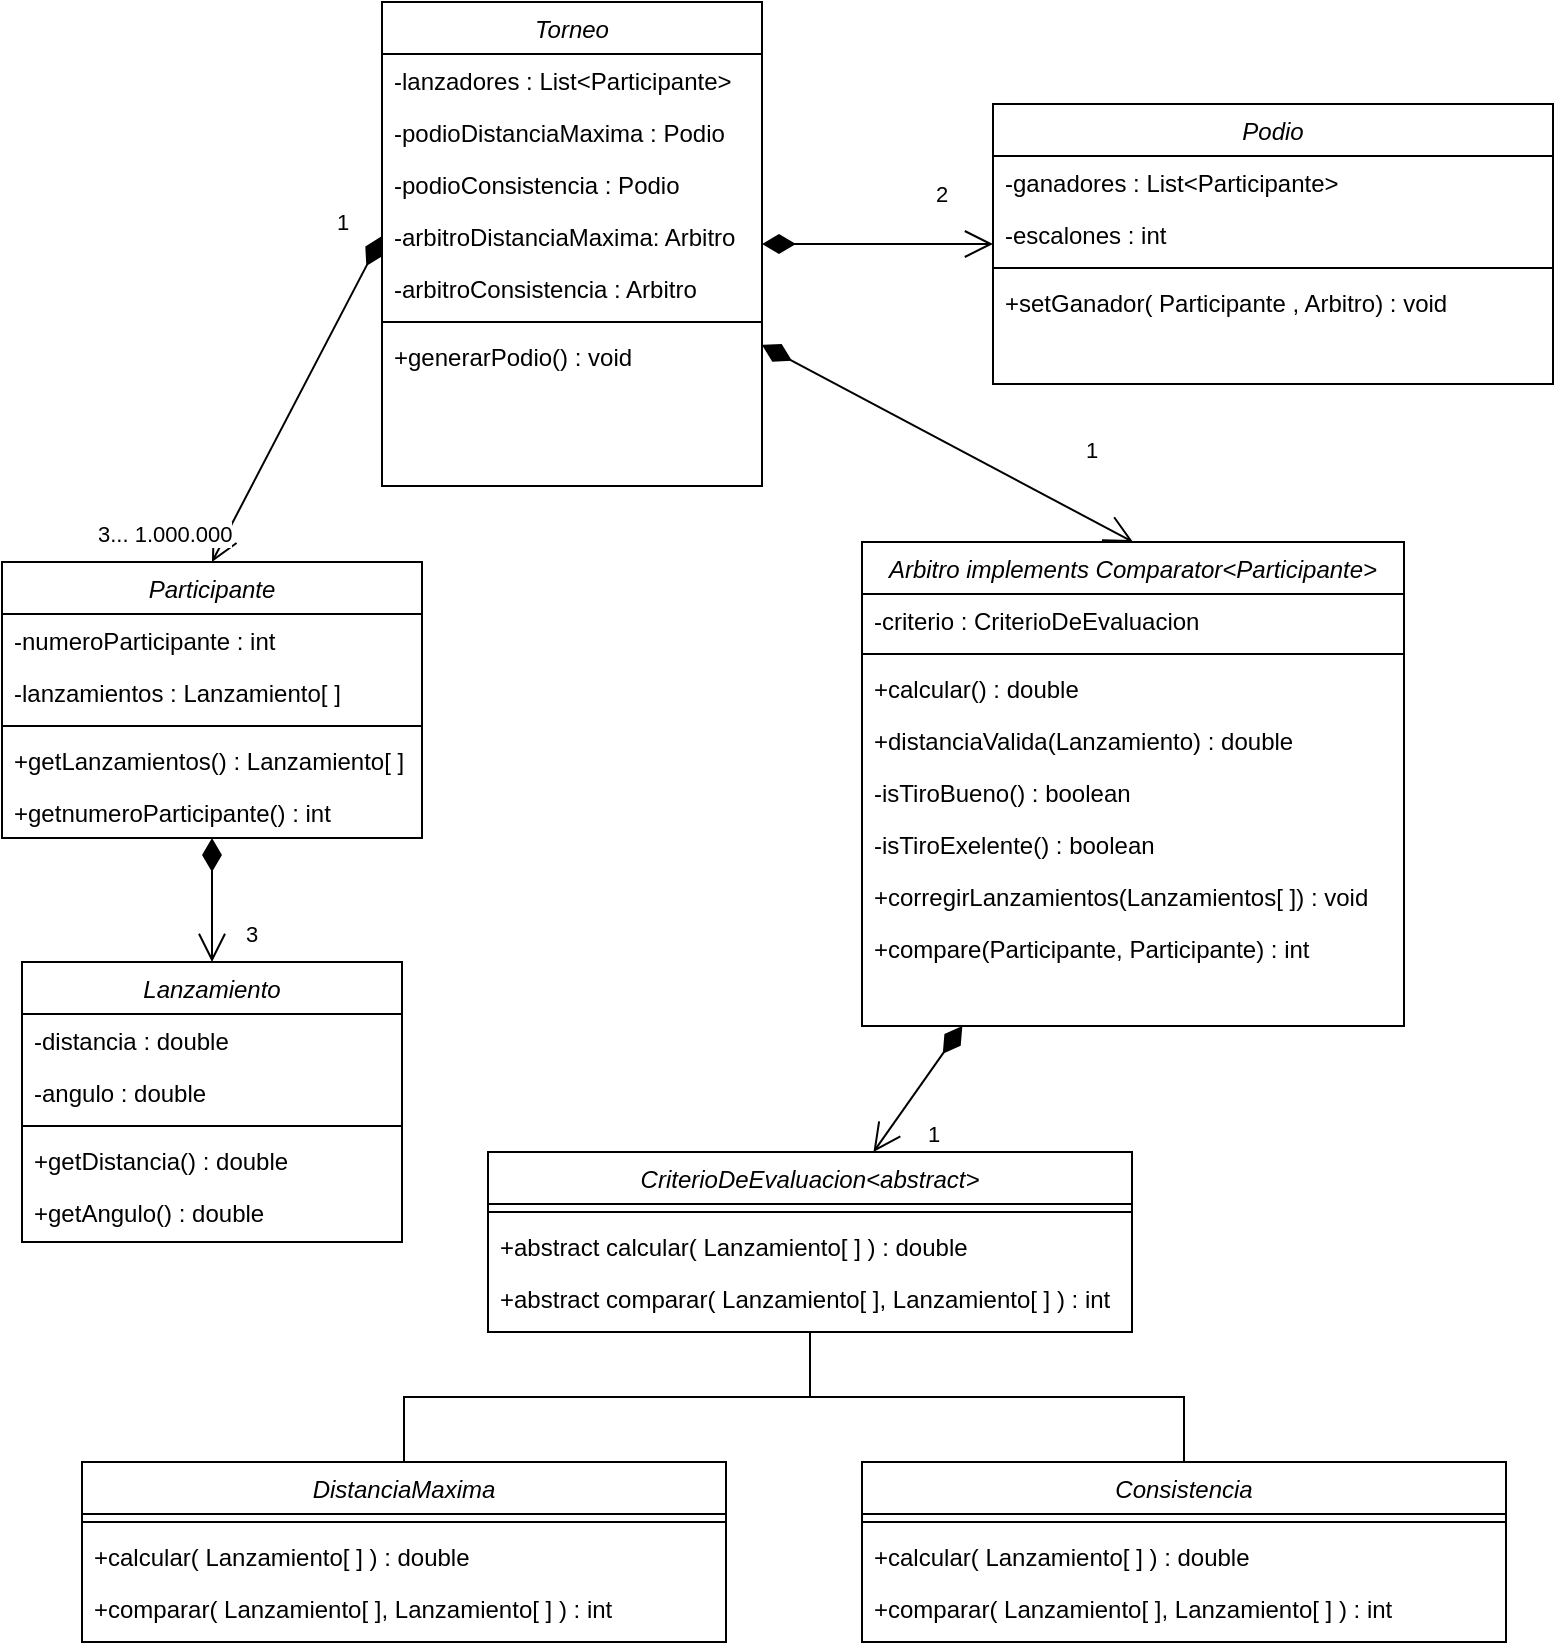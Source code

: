 <mxfile version="14.6.11" type="device" pages="3"><diagram id="C5RBs43oDa-KdzZeNtuy" name="Page-1"><mxGraphModel dx="862" dy="450" grid="1" gridSize="10" guides="1" tooltips="1" connect="1" arrows="1" fold="1" page="1" pageScale="1" pageWidth="827" pageHeight="1169" math="0" shadow="0"><root><mxCell id="WIyWlLk6GJQsqaUBKTNV-0"/><mxCell id="WIyWlLk6GJQsqaUBKTNV-1" parent="WIyWlLk6GJQsqaUBKTNV-0"/><mxCell id="zkfFHV4jXpPFQw0GAbJ--0" value="Participante" style="swimlane;fontStyle=2;align=center;verticalAlign=top;childLayout=stackLayout;horizontal=1;startSize=26;horizontalStack=0;resizeParent=1;resizeLast=0;collapsible=1;marginBottom=0;rounded=0;shadow=0;strokeWidth=1;" parent="WIyWlLk6GJQsqaUBKTNV-1" vertex="1"><mxGeometry x="10" y="290" width="210" height="138" as="geometry"><mxRectangle x="230" y="140" width="160" height="26" as="alternateBounds"/></mxGeometry></mxCell><mxCell id="zkfFHV4jXpPFQw0GAbJ--1" value="-numeroParticipante : int" style="text;align=left;verticalAlign=top;spacingLeft=4;spacingRight=4;overflow=hidden;rotatable=0;points=[[0,0.5],[1,0.5]];portConstraint=eastwest;" parent="zkfFHV4jXpPFQw0GAbJ--0" vertex="1"><mxGeometry y="26" width="210" height="26" as="geometry"/></mxCell><mxCell id="zkfFHV4jXpPFQw0GAbJ--2" value="-lanzamientos : Lanzamiento[ ]" style="text;align=left;verticalAlign=top;spacingLeft=4;spacingRight=4;overflow=hidden;rotatable=0;points=[[0,0.5],[1,0.5]];portConstraint=eastwest;rounded=0;shadow=0;html=0;" parent="zkfFHV4jXpPFQw0GAbJ--0" vertex="1"><mxGeometry y="52" width="210" height="26" as="geometry"/></mxCell><mxCell id="zkfFHV4jXpPFQw0GAbJ--4" value="" style="line;html=1;strokeWidth=1;align=left;verticalAlign=middle;spacingTop=-1;spacingLeft=3;spacingRight=3;rotatable=0;labelPosition=right;points=[];portConstraint=eastwest;" parent="zkfFHV4jXpPFQw0GAbJ--0" vertex="1"><mxGeometry y="78" width="210" height="8" as="geometry"/></mxCell><mxCell id="J6cvoRRggDAfU-xA0kc1-6" value="+getLanzamientos() : Lanzamiento[ ]" style="text;align=left;verticalAlign=top;spacingLeft=4;spacingRight=4;overflow=hidden;rotatable=0;points=[[0,0.5],[1,0.5]];portConstraint=eastwest;" parent="zkfFHV4jXpPFQw0GAbJ--0" vertex="1"><mxGeometry y="86" width="210" height="26" as="geometry"/></mxCell><mxCell id="J32MNmujbO0PeKh6RAfZ-1" value="+getnumeroParticipante() : int" style="text;align=left;verticalAlign=top;spacingLeft=4;spacingRight=4;overflow=hidden;rotatable=0;points=[[0,0.5],[1,0.5]];portConstraint=eastwest;" vertex="1" parent="zkfFHV4jXpPFQw0GAbJ--0"><mxGeometry y="112" width="210" height="26" as="geometry"/></mxCell><mxCell id="wadOawGHnDw_Fmof8i2d-0" value="Lanzamiento" style="swimlane;fontStyle=2;align=center;verticalAlign=top;childLayout=stackLayout;horizontal=1;startSize=26;horizontalStack=0;resizeParent=1;resizeLast=0;collapsible=1;marginBottom=0;rounded=0;shadow=0;strokeWidth=1;" parent="WIyWlLk6GJQsqaUBKTNV-1" vertex="1"><mxGeometry x="20" y="490" width="190" height="140" as="geometry"><mxRectangle x="230" y="140" width="160" height="26" as="alternateBounds"/></mxGeometry></mxCell><mxCell id="wadOawGHnDw_Fmof8i2d-1" value="-distancia : double" style="text;align=left;verticalAlign=top;spacingLeft=4;spacingRight=4;overflow=hidden;rotatable=0;points=[[0,0.5],[1,0.5]];portConstraint=eastwest;" parent="wadOawGHnDw_Fmof8i2d-0" vertex="1"><mxGeometry y="26" width="190" height="26" as="geometry"/></mxCell><mxCell id="wadOawGHnDw_Fmof8i2d-2" value="-angulo : double" style="text;align=left;verticalAlign=top;spacingLeft=4;spacingRight=4;overflow=hidden;rotatable=0;points=[[0,0.5],[1,0.5]];portConstraint=eastwest;rounded=0;shadow=0;html=0;" parent="wadOawGHnDw_Fmof8i2d-0" vertex="1"><mxGeometry y="52" width="190" height="26" as="geometry"/></mxCell><mxCell id="wadOawGHnDw_Fmof8i2d-4" value="" style="line;html=1;strokeWidth=1;align=left;verticalAlign=middle;spacingTop=-1;spacingLeft=3;spacingRight=3;rotatable=0;labelPosition=right;points=[];portConstraint=eastwest;" parent="wadOawGHnDw_Fmof8i2d-0" vertex="1"><mxGeometry y="78" width="190" height="8" as="geometry"/></mxCell><mxCell id="wadOawGHnDw_Fmof8i2d-5" value="+getDistancia() : double" style="text;align=left;verticalAlign=top;spacingLeft=4;spacingRight=4;overflow=hidden;rotatable=0;points=[[0,0.5],[1,0.5]];portConstraint=eastwest;" parent="wadOawGHnDw_Fmof8i2d-0" vertex="1"><mxGeometry y="86" width="190" height="26" as="geometry"/></mxCell><mxCell id="wadOawGHnDw_Fmof8i2d-6" value="+getAngulo() : double" style="text;align=left;verticalAlign=top;spacingLeft=4;spacingRight=4;overflow=hidden;rotatable=0;points=[[0,0.5],[1,0.5]];portConstraint=eastwest;" parent="wadOawGHnDw_Fmof8i2d-0" vertex="1"><mxGeometry y="112" width="190" height="26" as="geometry"/></mxCell><mxCell id="wadOawGHnDw_Fmof8i2d-8" value="Torneo" style="swimlane;fontStyle=2;align=center;verticalAlign=top;childLayout=stackLayout;horizontal=1;startSize=26;horizontalStack=0;resizeParent=1;resizeLast=0;collapsible=1;marginBottom=0;rounded=0;shadow=0;strokeWidth=1;" parent="WIyWlLk6GJQsqaUBKTNV-1" vertex="1"><mxGeometry x="200" y="10" width="190" height="242" as="geometry"><mxRectangle x="230" y="140" width="160" height="26" as="alternateBounds"/></mxGeometry></mxCell><mxCell id="wadOawGHnDw_Fmof8i2d-9" value="-lanzadores : List&lt;Participante&gt;" style="text;align=left;verticalAlign=top;spacingLeft=4;spacingRight=4;overflow=hidden;rotatable=0;points=[[0,0.5],[1,0.5]];portConstraint=eastwest;" parent="wadOawGHnDw_Fmof8i2d-8" vertex="1"><mxGeometry y="26" width="190" height="26" as="geometry"/></mxCell><mxCell id="wadOawGHnDw_Fmof8i2d-10" value="-podioDistanciaMaxima : Podio" style="text;align=left;verticalAlign=top;spacingLeft=4;spacingRight=4;overflow=hidden;rotatable=0;points=[[0,0.5],[1,0.5]];portConstraint=eastwest;rounded=0;shadow=0;html=0;" parent="wadOawGHnDw_Fmof8i2d-8" vertex="1"><mxGeometry y="52" width="190" height="26" as="geometry"/></mxCell><mxCell id="J6cvoRRggDAfU-xA0kc1-4" value="-podioConsistencia : Podio" style="text;align=left;verticalAlign=top;spacingLeft=4;spacingRight=4;overflow=hidden;rotatable=0;points=[[0,0.5],[1,0.5]];portConstraint=eastwest;rounded=0;shadow=0;html=0;" parent="wadOawGHnDw_Fmof8i2d-8" vertex="1"><mxGeometry y="78" width="190" height="26" as="geometry"/></mxCell><mxCell id="lCgNMdjOoGHEnWNnT1DN-0" value="-arbitroDistanciaMaxima: Arbitro" style="text;align=left;verticalAlign=top;spacingLeft=4;spacingRight=4;overflow=hidden;rotatable=0;points=[[0,0.5],[1,0.5]];portConstraint=eastwest;rounded=0;shadow=0;html=0;" parent="wadOawGHnDw_Fmof8i2d-8" vertex="1"><mxGeometry y="104" width="190" height="26" as="geometry"/></mxCell><mxCell id="AGze9RTLMN60Zt4L8Ju--0" value="-arbitroConsistencia : Arbitro" style="text;align=left;verticalAlign=top;spacingLeft=4;spacingRight=4;overflow=hidden;rotatable=0;points=[[0,0.5],[1,0.5]];portConstraint=eastwest;rounded=0;shadow=0;html=0;" vertex="1" parent="wadOawGHnDw_Fmof8i2d-8"><mxGeometry y="130" width="190" height="26" as="geometry"/></mxCell><mxCell id="wadOawGHnDw_Fmof8i2d-11" value="" style="line;html=1;strokeWidth=1;align=left;verticalAlign=middle;spacingTop=-1;spacingLeft=3;spacingRight=3;rotatable=0;labelPosition=right;points=[];portConstraint=eastwest;" parent="wadOawGHnDw_Fmof8i2d-8" vertex="1"><mxGeometry y="156" width="190" height="8" as="geometry"/></mxCell><mxCell id="wadOawGHnDw_Fmof8i2d-17" value="+generarPodio() : void" style="text;align=left;verticalAlign=top;spacingLeft=4;spacingRight=4;overflow=hidden;rotatable=0;points=[[0,0.5],[1,0.5]];portConstraint=eastwest;" parent="wadOawGHnDw_Fmof8i2d-8" vertex="1"><mxGeometry y="164" width="190" height="26" as="geometry"/></mxCell><mxCell id="wadOawGHnDw_Fmof8i2d-13" value="Podio" style="swimlane;fontStyle=2;align=center;verticalAlign=top;childLayout=stackLayout;horizontal=1;startSize=26;horizontalStack=0;resizeParent=1;resizeLast=0;collapsible=1;marginBottom=0;rounded=0;shadow=0;strokeWidth=1;" parent="WIyWlLk6GJQsqaUBKTNV-1" vertex="1"><mxGeometry x="505.5" y="61" width="280" height="140" as="geometry"><mxRectangle x="230" y="140" width="160" height="26" as="alternateBounds"/></mxGeometry></mxCell><mxCell id="wadOawGHnDw_Fmof8i2d-15" value="-ganadores : List&lt;Participante&gt;" style="text;align=left;verticalAlign=top;spacingLeft=4;spacingRight=4;overflow=hidden;rotatable=0;points=[[0,0.5],[1,0.5]];portConstraint=eastwest;rounded=0;shadow=0;html=0;" parent="wadOawGHnDw_Fmof8i2d-13" vertex="1"><mxGeometry y="26" width="280" height="26" as="geometry"/></mxCell><mxCell id="wadOawGHnDw_Fmof8i2d-19" value="-escalones : int" style="text;align=left;verticalAlign=top;spacingLeft=4;spacingRight=4;overflow=hidden;rotatable=0;points=[[0,0.5],[1,0.5]];portConstraint=eastwest;rounded=0;shadow=0;html=0;" parent="wadOawGHnDw_Fmof8i2d-13" vertex="1"><mxGeometry y="52" width="280" height="26" as="geometry"/></mxCell><mxCell id="wadOawGHnDw_Fmof8i2d-16" value="" style="line;html=1;strokeWidth=1;align=left;verticalAlign=middle;spacingTop=-1;spacingLeft=3;spacingRight=3;rotatable=0;labelPosition=right;points=[];portConstraint=eastwest;" parent="wadOawGHnDw_Fmof8i2d-13" vertex="1"><mxGeometry y="78" width="280" height="8" as="geometry"/></mxCell><mxCell id="203Ihn-BrnSox9uaKW_x-5" value="+setGanador( Participante , Arbitro) : void" style="text;align=left;verticalAlign=top;spacingLeft=4;spacingRight=4;overflow=hidden;rotatable=0;points=[[0,0.5],[1,0.5]];portConstraint=eastwest;rounded=0;shadow=0;html=0;" parent="wadOawGHnDw_Fmof8i2d-13" vertex="1"><mxGeometry y="86" width="280" height="26" as="geometry"/></mxCell><mxCell id="wadOawGHnDw_Fmof8i2d-20" value="3... 1.000.000" style="endArrow=open;html=1;endSize=12;startArrow=diamondThin;startSize=14;startFill=1;align=left;verticalAlign=bottom;entryX=0.5;entryY=0;entryDx=0;entryDy=0;exitX=0;exitY=0.5;exitDx=0;exitDy=0;" parent="WIyWlLk6GJQsqaUBKTNV-1" source="lCgNMdjOoGHEnWNnT1DN-0" target="zkfFHV4jXpPFQw0GAbJ--0" edge="1"><mxGeometry x="1" y="-56" relative="1" as="geometry"><mxPoint x="260" y="119" as="sourcePoint"/><mxPoint x="410" y="230" as="targetPoint"/><mxPoint x="-9" y="21" as="offset"/></mxGeometry></mxCell><mxCell id="lCgNMdjOoGHEnWNnT1DN-16" value="1" style="edgeLabel;html=1;align=center;verticalAlign=middle;resizable=0;points=[];" parent="wadOawGHnDw_Fmof8i2d-20" vertex="1" connectable="0"><mxGeometry x="-0.77" y="-1" relative="1" as="geometry"><mxPoint x="-9.26" y="-25.48" as="offset"/></mxGeometry></mxCell><mxCell id="wadOawGHnDw_Fmof8i2d-22" value="3" style="endArrow=open;html=1;endSize=12;startArrow=diamondThin;startSize=14;startFill=1;align=left;verticalAlign=bottom;entryX=0.5;entryY=0;entryDx=0;entryDy=0;" parent="WIyWlLk6GJQsqaUBKTNV-1" source="zkfFHV4jXpPFQw0GAbJ--0" target="wadOawGHnDw_Fmof8i2d-0" edge="1"><mxGeometry x="0.831" y="15" relative="1" as="geometry"><mxPoint x="109.96" y="428.0" as="sourcePoint"/><mxPoint x="365" y="310" as="targetPoint"/><mxPoint as="offset"/></mxGeometry></mxCell><mxCell id="lCgNMdjOoGHEnWNnT1DN-2" value="Arbitro implements Comparator&lt;Participante&gt;" style="swimlane;fontStyle=2;align=center;verticalAlign=top;childLayout=stackLayout;horizontal=1;startSize=26;horizontalStack=0;resizeParent=1;resizeLast=0;collapsible=1;marginBottom=0;rounded=0;shadow=0;strokeWidth=1;" parent="WIyWlLk6GJQsqaUBKTNV-1" vertex="1"><mxGeometry x="440" y="280" width="271" height="242" as="geometry"><mxRectangle x="230" y="140" width="160" height="26" as="alternateBounds"/></mxGeometry></mxCell><mxCell id="AGze9RTLMN60Zt4L8Ju--1" value="-criterio : CriterioDeEvaluacion" style="text;align=left;verticalAlign=top;spacingLeft=4;spacingRight=4;overflow=hidden;rotatable=0;points=[[0,0.5],[1,0.5]];portConstraint=eastwest;" vertex="1" parent="lCgNMdjOoGHEnWNnT1DN-2"><mxGeometry y="26" width="271" height="26" as="geometry"/></mxCell><mxCell id="lCgNMdjOoGHEnWNnT1DN-5" value="" style="line;html=1;strokeWidth=1;align=left;verticalAlign=middle;spacingTop=-1;spacingLeft=3;spacingRight=3;rotatable=0;labelPosition=right;points=[];portConstraint=eastwest;" parent="lCgNMdjOoGHEnWNnT1DN-2" vertex="1"><mxGeometry y="52" width="271" height="8" as="geometry"/></mxCell><mxCell id="lCgNMdjOoGHEnWNnT1DN-6" value="+calcular() : double" style="text;align=left;verticalAlign=top;spacingLeft=4;spacingRight=4;overflow=hidden;rotatable=0;points=[[0,0.5],[1,0.5]];portConstraint=eastwest;" parent="lCgNMdjOoGHEnWNnT1DN-2" vertex="1"><mxGeometry y="60" width="271" height="26" as="geometry"/></mxCell><mxCell id="lCgNMdjOoGHEnWNnT1DN-8" value="+distanciaValida(Lanzamiento) : double" style="text;align=left;verticalAlign=top;spacingLeft=4;spacingRight=4;overflow=hidden;rotatable=0;points=[[0,0.5],[1,0.5]];portConstraint=eastwest;" parent="lCgNMdjOoGHEnWNnT1DN-2" vertex="1"><mxGeometry y="86" width="271" height="26" as="geometry"/></mxCell><mxCell id="lCgNMdjOoGHEnWNnT1DN-9" value="-isTiroBueno() : boolean" style="text;align=left;verticalAlign=top;spacingLeft=4;spacingRight=4;overflow=hidden;rotatable=0;points=[[0,0.5],[1,0.5]];portConstraint=eastwest;" parent="lCgNMdjOoGHEnWNnT1DN-2" vertex="1"><mxGeometry y="112" width="271" height="26" as="geometry"/></mxCell><mxCell id="lCgNMdjOoGHEnWNnT1DN-10" value="-isTiroExelente() : boolean" style="text;align=left;verticalAlign=top;spacingLeft=4;spacingRight=4;overflow=hidden;rotatable=0;points=[[0,0.5],[1,0.5]];portConstraint=eastwest;" parent="lCgNMdjOoGHEnWNnT1DN-2" vertex="1"><mxGeometry y="138" width="271" height="26" as="geometry"/></mxCell><mxCell id="lCgNMdjOoGHEnWNnT1DN-11" value="+corregirLanzamientos(Lanzamientos[ ]) : void" style="text;align=left;verticalAlign=top;spacingLeft=4;spacingRight=4;overflow=hidden;rotatable=0;points=[[0,0.5],[1,0.5]];portConstraint=eastwest;" parent="lCgNMdjOoGHEnWNnT1DN-2" vertex="1"><mxGeometry y="164" width="271" height="26" as="geometry"/></mxCell><mxCell id="J32MNmujbO0PeKh6RAfZ-0" value="+compare(Participante, Participante) : int" style="text;align=left;verticalAlign=top;spacingLeft=4;spacingRight=4;overflow=hidden;rotatable=0;points=[[0,0.5],[1,0.5]];portConstraint=eastwest;" vertex="1" parent="lCgNMdjOoGHEnWNnT1DN-2"><mxGeometry y="190" width="271" height="26" as="geometry"/></mxCell><mxCell id="lCgNMdjOoGHEnWNnT1DN-12" value="1" style="endArrow=open;html=1;endSize=12;startArrow=diamondThin;startSize=14;startFill=1;align=left;verticalAlign=bottom;entryX=0.5;entryY=0;entryDx=0;entryDy=0;" parent="WIyWlLk6GJQsqaUBKTNV-1" source="wadOawGHnDw_Fmof8i2d-8" target="lCgNMdjOoGHEnWNnT1DN-2" edge="1"><mxGeometry x="0.621" y="21" relative="1" as="geometry"><mxPoint x="361.16" y="228.99" as="sourcePoint"/><mxPoint x="125" y="550" as="targetPoint"/><mxPoint as="offset"/></mxGeometry></mxCell><mxCell id="J6cvoRRggDAfU-xA0kc1-10" value="2" style="endArrow=open;html=1;endSize=12;startArrow=diamondThin;startSize=14;startFill=1;align=left;verticalAlign=bottom;" parent="WIyWlLk6GJQsqaUBKTNV-1" source="wadOawGHnDw_Fmof8i2d-8" target="wadOawGHnDw_Fmof8i2d-13" edge="1"><mxGeometry x="0.463" y="16" relative="1" as="geometry"><mxPoint x="550" y="310" as="sourcePoint"/><mxPoint x="710" y="310" as="targetPoint"/><mxPoint as="offset"/></mxGeometry></mxCell><mxCell id="J32MNmujbO0PeKh6RAfZ-2" value="CriterioDeEvaluacion&lt;abstract&gt;" style="swimlane;fontStyle=2;align=center;verticalAlign=top;childLayout=stackLayout;horizontal=1;startSize=26;horizontalStack=0;resizeParent=1;resizeLast=0;collapsible=1;marginBottom=0;rounded=0;shadow=0;strokeWidth=1;" vertex="1" parent="WIyWlLk6GJQsqaUBKTNV-1"><mxGeometry x="253" y="585" width="322" height="90" as="geometry"><mxRectangle x="230" y="140" width="160" height="26" as="alternateBounds"/></mxGeometry></mxCell><mxCell id="J32MNmujbO0PeKh6RAfZ-5" value="" style="line;html=1;strokeWidth=1;align=left;verticalAlign=middle;spacingTop=-1;spacingLeft=3;spacingRight=3;rotatable=0;labelPosition=right;points=[];portConstraint=eastwest;" vertex="1" parent="J32MNmujbO0PeKh6RAfZ-2"><mxGeometry y="26" width="322" height="8" as="geometry"/></mxCell><mxCell id="J32MNmujbO0PeKh6RAfZ-6" value="+abstract calcular( Lanzamiento[ ] ) : double" style="text;align=left;verticalAlign=top;spacingLeft=4;spacingRight=4;overflow=hidden;rotatable=0;points=[[0,0.5],[1,0.5]];portConstraint=eastwest;rounded=0;shadow=0;html=0;" vertex="1" parent="J32MNmujbO0PeKh6RAfZ-2"><mxGeometry y="34" width="322" height="26" as="geometry"/></mxCell><mxCell id="J32MNmujbO0PeKh6RAfZ-7" value="+abstract comparar( Lanzamiento[ ], Lanzamiento[ ] ) : int" style="text;align=left;verticalAlign=top;spacingLeft=4;spacingRight=4;overflow=hidden;rotatable=0;points=[[0,0.5],[1,0.5]];portConstraint=eastwest;rounded=0;shadow=0;html=0;" vertex="1" parent="J32MNmujbO0PeKh6RAfZ-2"><mxGeometry y="60" width="322" height="26" as="geometry"/></mxCell><mxCell id="BIcpLeSDuirvKfHYZs_W-0" style="edgeStyle=orthogonalEdgeStyle;rounded=0;orthogonalLoop=1;jettySize=auto;html=1;endArrow=none;endFill=0;" edge="1" parent="WIyWlLk6GJQsqaUBKTNV-1" source="J32MNmujbO0PeKh6RAfZ-8" target="J32MNmujbO0PeKh6RAfZ-2"><mxGeometry relative="1" as="geometry"><mxPoint x="330" y="760" as="targetPoint"/></mxGeometry></mxCell><mxCell id="J32MNmujbO0PeKh6RAfZ-8" value="DistanciaMaxima" style="swimlane;fontStyle=2;align=center;verticalAlign=top;childLayout=stackLayout;horizontal=1;startSize=26;horizontalStack=0;resizeParent=1;resizeLast=0;collapsible=1;marginBottom=0;rounded=0;shadow=0;strokeWidth=1;" vertex="1" parent="WIyWlLk6GJQsqaUBKTNV-1"><mxGeometry x="50" y="740" width="322" height="90" as="geometry"><mxRectangle x="230" y="140" width="160" height="26" as="alternateBounds"/></mxGeometry></mxCell><mxCell id="J32MNmujbO0PeKh6RAfZ-9" value="" style="line;html=1;strokeWidth=1;align=left;verticalAlign=middle;spacingTop=-1;spacingLeft=3;spacingRight=3;rotatable=0;labelPosition=right;points=[];portConstraint=eastwest;" vertex="1" parent="J32MNmujbO0PeKh6RAfZ-8"><mxGeometry y="26" width="322" height="8" as="geometry"/></mxCell><mxCell id="J32MNmujbO0PeKh6RAfZ-10" value="+calcular( Lanzamiento[ ] ) : double" style="text;align=left;verticalAlign=top;spacingLeft=4;spacingRight=4;overflow=hidden;rotatable=0;points=[[0,0.5],[1,0.5]];portConstraint=eastwest;rounded=0;shadow=0;html=0;" vertex="1" parent="J32MNmujbO0PeKh6RAfZ-8"><mxGeometry y="34" width="322" height="26" as="geometry"/></mxCell><mxCell id="J32MNmujbO0PeKh6RAfZ-11" value="+comparar( Lanzamiento[ ], Lanzamiento[ ] ) : int" style="text;align=left;verticalAlign=top;spacingLeft=4;spacingRight=4;overflow=hidden;rotatable=0;points=[[0,0.5],[1,0.5]];portConstraint=eastwest;rounded=0;shadow=0;html=0;" vertex="1" parent="J32MNmujbO0PeKh6RAfZ-8"><mxGeometry y="60" width="322" height="26" as="geometry"/></mxCell><mxCell id="BIcpLeSDuirvKfHYZs_W-1" style="edgeStyle=orthogonalEdgeStyle;rounded=0;orthogonalLoop=1;jettySize=auto;html=1;endArrow=none;endFill=0;" edge="1" parent="WIyWlLk6GJQsqaUBKTNV-1" source="J32MNmujbO0PeKh6RAfZ-12" target="J32MNmujbO0PeKh6RAfZ-2"><mxGeometry relative="1" as="geometry"/></mxCell><mxCell id="J32MNmujbO0PeKh6RAfZ-12" value="Consistencia" style="swimlane;fontStyle=2;align=center;verticalAlign=top;childLayout=stackLayout;horizontal=1;startSize=26;horizontalStack=0;resizeParent=1;resizeLast=0;collapsible=1;marginBottom=0;rounded=0;shadow=0;strokeWidth=1;" vertex="1" parent="WIyWlLk6GJQsqaUBKTNV-1"><mxGeometry x="440" y="740" width="322" height="90" as="geometry"><mxRectangle x="230" y="140" width="160" height="26" as="alternateBounds"/></mxGeometry></mxCell><mxCell id="J32MNmujbO0PeKh6RAfZ-13" value="" style="line;html=1;strokeWidth=1;align=left;verticalAlign=middle;spacingTop=-1;spacingLeft=3;spacingRight=3;rotatable=0;labelPosition=right;points=[];portConstraint=eastwest;" vertex="1" parent="J32MNmujbO0PeKh6RAfZ-12"><mxGeometry y="26" width="322" height="8" as="geometry"/></mxCell><mxCell id="J32MNmujbO0PeKh6RAfZ-14" value="+calcular( Lanzamiento[ ] ) : double" style="text;align=left;verticalAlign=top;spacingLeft=4;spacingRight=4;overflow=hidden;rotatable=0;points=[[0,0.5],[1,0.5]];portConstraint=eastwest;rounded=0;shadow=0;html=0;" vertex="1" parent="J32MNmujbO0PeKh6RAfZ-12"><mxGeometry y="34" width="322" height="26" as="geometry"/></mxCell><mxCell id="J32MNmujbO0PeKh6RAfZ-15" value="+comparar( Lanzamiento[ ], Lanzamiento[ ] ) : int" style="text;align=left;verticalAlign=top;spacingLeft=4;spacingRight=4;overflow=hidden;rotatable=0;points=[[0,0.5],[1,0.5]];portConstraint=eastwest;rounded=0;shadow=0;html=0;" vertex="1" parent="J32MNmujbO0PeKh6RAfZ-12"><mxGeometry y="60" width="322" height="26" as="geometry"/></mxCell><mxCell id="BIcpLeSDuirvKfHYZs_W-3" value="1" style="endArrow=open;html=1;endSize=12;startArrow=diamondThin;startSize=14;startFill=1;align=left;verticalAlign=bottom;" edge="1" parent="WIyWlLk6GJQsqaUBKTNV-1" source="lCgNMdjOoGHEnWNnT1DN-2" target="J32MNmujbO0PeKh6RAfZ-2"><mxGeometry x="0.621" y="21" relative="1" as="geometry"><mxPoint x="560" y="620" as="sourcePoint"/><mxPoint x="630" y="620" as="targetPoint"/><mxPoint as="offset"/></mxGeometry></mxCell></root></mxGraphModel></diagram><diagram id="Q881FUYu3Rc42yuusL1y" name="Page-2"><mxGraphModel dx="862" dy="450" grid="1" gridSize="10" guides="1" tooltips="1" connect="1" arrows="1" fold="1" page="1" pageScale="1" pageWidth="850" pageHeight="1100" math="0" shadow="0"><root><mxCell id="ja5ky7xQfUqq_Jv9OBlM-0"/><mxCell id="ja5ky7xQfUqq_Jv9OBlM-1" parent="ja5ky7xQfUqq_Jv9OBlM-0"/><mxCell id="ja5ky7xQfUqq_Jv9OBlM-2" value="Participante" style="swimlane;fontStyle=2;align=center;verticalAlign=top;childLayout=stackLayout;horizontal=1;startSize=26;horizontalStack=0;resizeParent=1;resizeLast=0;collapsible=1;marginBottom=0;rounded=0;shadow=0;strokeWidth=1;" parent="ja5ky7xQfUqq_Jv9OBlM-1" vertex="1"><mxGeometry x="610" y="250" width="210" height="242" as="geometry"><mxRectangle x="230" y="140" width="160" height="26" as="alternateBounds"/></mxGeometry></mxCell><mxCell id="ja5ky7xQfUqq_Jv9OBlM-3" value="-numeroParticipante : int" style="text;align=left;verticalAlign=top;spacingLeft=4;spacingRight=4;overflow=hidden;rotatable=0;points=[[0,0.5],[1,0.5]];portConstraint=eastwest;" parent="ja5ky7xQfUqq_Jv9OBlM-2" vertex="1"><mxGeometry y="26" width="210" height="26" as="geometry"/></mxCell><mxCell id="ja5ky7xQfUqq_Jv9OBlM-4" value="-lanzamientos : Lanzamiento[ ]" style="text;align=left;verticalAlign=top;spacingLeft=4;spacingRight=4;overflow=hidden;rotatable=0;points=[[0,0.5],[1,0.5]];portConstraint=eastwest;rounded=0;shadow=0;html=0;" parent="ja5ky7xQfUqq_Jv9OBlM-2" vertex="1"><mxGeometry y="52" width="210" height="26" as="geometry"/></mxCell><mxCell id="ja5ky7xQfUqq_Jv9OBlM-5" value="-distanciaTotal : double" style="text;align=left;verticalAlign=top;spacingLeft=4;spacingRight=4;overflow=hidden;rotatable=0;points=[[0,0.5],[1,0.5]];portConstraint=eastwest;rounded=0;shadow=0;html=0;" parent="ja5ky7xQfUqq_Jv9OBlM-2" vertex="1"><mxGeometry y="78" width="210" height="26" as="geometry"/></mxCell><mxCell id="ja5ky7xQfUqq_Jv9OBlM-6" value="-consistencia : double" style="text;align=left;verticalAlign=top;spacingLeft=4;spacingRight=4;overflow=hidden;rotatable=0;points=[[0,0.5],[1,0.5]];portConstraint=eastwest;rounded=0;shadow=0;html=0;" parent="ja5ky7xQfUqq_Jv9OBlM-2" vertex="1"><mxGeometry y="104" width="210" height="26" as="geometry"/></mxCell><mxCell id="ja5ky7xQfUqq_Jv9OBlM-7" value="" style="line;html=1;strokeWidth=1;align=left;verticalAlign=middle;spacingTop=-1;spacingLeft=3;spacingRight=3;rotatable=0;labelPosition=right;points=[];portConstraint=eastwest;" parent="ja5ky7xQfUqq_Jv9OBlM-2" vertex="1"><mxGeometry y="130" width="210" height="8" as="geometry"/></mxCell><mxCell id="ja5ky7xQfUqq_Jv9OBlM-8" value="+setDistanciaTotal() : void" style="text;align=left;verticalAlign=top;spacingLeft=4;spacingRight=4;overflow=hidden;rotatable=0;points=[[0,0.5],[1,0.5]];portConstraint=eastwest;" parent="ja5ky7xQfUqq_Jv9OBlM-2" vertex="1"><mxGeometry y="138" width="210" height="26" as="geometry"/></mxCell><mxCell id="ja5ky7xQfUqq_Jv9OBlM-9" value="+setConsistencia() : void" style="text;align=left;verticalAlign=top;spacingLeft=4;spacingRight=4;overflow=hidden;rotatable=0;points=[[0,0.5],[1,0.5]];portConstraint=eastwest;" parent="ja5ky7xQfUqq_Jv9OBlM-2" vertex="1"><mxGeometry y="164" width="210" height="26" as="geometry"/></mxCell><mxCell id="ja5ky7xQfUqq_Jv9OBlM-10" value="+getConsistencia() : double" style="text;align=left;verticalAlign=top;spacingLeft=4;spacingRight=4;overflow=hidden;rotatable=0;points=[[0,0.5],[1,0.5]];portConstraint=eastwest;" parent="ja5ky7xQfUqq_Jv9OBlM-2" vertex="1"><mxGeometry y="190" width="210" height="26" as="geometry"/></mxCell><mxCell id="ja5ky7xQfUqq_Jv9OBlM-11" value="+getDistanciaTotal() : double" style="text;align=left;verticalAlign=top;spacingLeft=4;spacingRight=4;overflow=hidden;rotatable=0;points=[[0,0.5],[1,0.5]];portConstraint=eastwest;" parent="ja5ky7xQfUqq_Jv9OBlM-2" vertex="1"><mxGeometry y="216" width="210" height="26" as="geometry"/></mxCell><mxCell id="ja5ky7xQfUqq_Jv9OBlM-12" value="Lanzamiento" style="swimlane;fontStyle=2;align=center;verticalAlign=top;childLayout=stackLayout;horizontal=1;startSize=26;horizontalStack=0;resizeParent=1;resizeLast=0;collapsible=1;marginBottom=0;rounded=0;shadow=0;strokeWidth=1;" parent="ja5ky7xQfUqq_Jv9OBlM-1" vertex="1"><mxGeometry x="620" y="640" width="190" height="140" as="geometry"><mxRectangle x="230" y="140" width="160" height="26" as="alternateBounds"/></mxGeometry></mxCell><mxCell id="ja5ky7xQfUqq_Jv9OBlM-13" value="-distancia : double" style="text;align=left;verticalAlign=top;spacingLeft=4;spacingRight=4;overflow=hidden;rotatable=0;points=[[0,0.5],[1,0.5]];portConstraint=eastwest;" parent="ja5ky7xQfUqq_Jv9OBlM-12" vertex="1"><mxGeometry y="26" width="190" height="26" as="geometry"/></mxCell><mxCell id="ja5ky7xQfUqq_Jv9OBlM-14" value="-angulo : double" style="text;align=left;verticalAlign=top;spacingLeft=4;spacingRight=4;overflow=hidden;rotatable=0;points=[[0,0.5],[1,0.5]];portConstraint=eastwest;rounded=0;shadow=0;html=0;" parent="ja5ky7xQfUqq_Jv9OBlM-12" vertex="1"><mxGeometry y="52" width="190" height="26" as="geometry"/></mxCell><mxCell id="ja5ky7xQfUqq_Jv9OBlM-15" value="" style="line;html=1;strokeWidth=1;align=left;verticalAlign=middle;spacingTop=-1;spacingLeft=3;spacingRight=3;rotatable=0;labelPosition=right;points=[];portConstraint=eastwest;" parent="ja5ky7xQfUqq_Jv9OBlM-12" vertex="1"><mxGeometry y="78" width="190" height="8" as="geometry"/></mxCell><mxCell id="ja5ky7xQfUqq_Jv9OBlM-16" value="+getDistancia() : double" style="text;align=left;verticalAlign=top;spacingLeft=4;spacingRight=4;overflow=hidden;rotatable=0;points=[[0,0.5],[1,0.5]];portConstraint=eastwest;" parent="ja5ky7xQfUqq_Jv9OBlM-12" vertex="1"><mxGeometry y="86" width="190" height="26" as="geometry"/></mxCell><mxCell id="ja5ky7xQfUqq_Jv9OBlM-17" value="+getAngulo() : double" style="text;align=left;verticalAlign=top;spacingLeft=4;spacingRight=4;overflow=hidden;rotatable=0;points=[[0,0.5],[1,0.5]];portConstraint=eastwest;" parent="ja5ky7xQfUqq_Jv9OBlM-12" vertex="1"><mxGeometry y="112" width="190" height="26" as="geometry"/></mxCell><mxCell id="ja5ky7xQfUqq_Jv9OBlM-18" value="Torneo" style="swimlane;fontStyle=2;align=center;verticalAlign=top;childLayout=stackLayout;horizontal=1;startSize=26;horizontalStack=0;resizeParent=1;resizeLast=0;collapsible=1;marginBottom=0;rounded=0;shadow=0;strokeWidth=1;" parent="ja5ky7xQfUqq_Jv9OBlM-1" vertex="1"><mxGeometry x="800" y="20" width="340" height="216" as="geometry"><mxRectangle x="230" y="140" width="160" height="26" as="alternateBounds"/></mxGeometry></mxCell><mxCell id="ja5ky7xQfUqq_Jv9OBlM-19" value="-lanzadores : List&lt;Participante&gt;" style="text;align=left;verticalAlign=top;spacingLeft=4;spacingRight=4;overflow=hidden;rotatable=0;points=[[0,0.5],[1,0.5]];portConstraint=eastwest;" parent="ja5ky7xQfUqq_Jv9OBlM-18" vertex="1"><mxGeometry y="26" width="340" height="26" as="geometry"/></mxCell><mxCell id="ja5ky7xQfUqq_Jv9OBlM-20" value="-podioDistancia : Podio" style="text;align=left;verticalAlign=top;spacingLeft=4;spacingRight=4;overflow=hidden;rotatable=0;points=[[0,0.5],[1,0.5]];portConstraint=eastwest;rounded=0;shadow=0;html=0;" parent="ja5ky7xQfUqq_Jv9OBlM-18" vertex="1"><mxGeometry y="52" width="340" height="26" as="geometry"/></mxCell><mxCell id="ja5ky7xQfUqq_Jv9OBlM-21" value="-podioConsistencia : Podio" style="text;align=left;verticalAlign=top;spacingLeft=4;spacingRight=4;overflow=hidden;rotatable=0;points=[[0,0.5],[1,0.5]];portConstraint=eastwest;rounded=0;shadow=0;html=0;" parent="ja5ky7xQfUqq_Jv9OBlM-18" vertex="1"><mxGeometry y="78" width="340" height="26" as="geometry"/></mxCell><mxCell id="ja5ky7xQfUqq_Jv9OBlM-22" value="-arbitro : Arbitro" style="text;align=left;verticalAlign=top;spacingLeft=4;spacingRight=4;overflow=hidden;rotatable=0;points=[[0,0.5],[1,0.5]];portConstraint=eastwest;rounded=0;shadow=0;html=0;" parent="ja5ky7xQfUqq_Jv9OBlM-18" vertex="1"><mxGeometry y="104" width="340" height="26" as="geometry"/></mxCell><mxCell id="ja5ky7xQfUqq_Jv9OBlM-23" value="" style="line;html=1;strokeWidth=1;align=left;verticalAlign=middle;spacingTop=-1;spacingLeft=3;spacingRight=3;rotatable=0;labelPosition=right;points=[];portConstraint=eastwest;" parent="ja5ky7xQfUqq_Jv9OBlM-18" vertex="1"><mxGeometry y="130" width="340" height="8" as="geometry"/></mxCell><mxCell id="ja5ky7xQfUqq_Jv9OBlM-24" value="+generarPodio() : void" style="text;align=left;verticalAlign=top;spacingLeft=4;spacingRight=4;overflow=hidden;rotatable=0;points=[[0,0.5],[1,0.5]];portConstraint=eastwest;" parent="ja5ky7xQfUqq_Jv9OBlM-18" vertex="1"><mxGeometry y="138" width="340" height="26" as="geometry"/></mxCell><mxCell id="ja5ky7xQfUqq_Jv9OBlM-25" value="+clasificarPaticipanteEnConsistencia( Participante ) : void" style="text;align=left;verticalAlign=top;spacingLeft=4;spacingRight=4;overflow=hidden;rotatable=0;points=[[0,0.5],[1,0.5]];portConstraint=eastwest;" parent="ja5ky7xQfUqq_Jv9OBlM-18" vertex="1"><mxGeometry y="164" width="340" height="26" as="geometry"/></mxCell><mxCell id="ja5ky7xQfUqq_Jv9OBlM-26" value="+clasificarPaticipanteEnDistancia( Participante ) : void" style="text;align=left;verticalAlign=top;spacingLeft=4;spacingRight=4;overflow=hidden;rotatable=0;points=[[0,0.5],[1,0.5]];portConstraint=eastwest;" parent="ja5ky7xQfUqq_Jv9OBlM-18" vertex="1"><mxGeometry y="190" width="340" height="26" as="geometry"/></mxCell><mxCell id="ja5ky7xQfUqq_Jv9OBlM-27" value="Podio" style="swimlane;fontStyle=2;align=center;verticalAlign=top;childLayout=stackLayout;horizontal=1;startSize=26;horizontalStack=0;resizeParent=1;resizeLast=0;collapsible=1;marginBottom=0;rounded=0;shadow=0;strokeWidth=1;" parent="ja5ky7xQfUqq_Jv9OBlM-1" vertex="1"><mxGeometry x="1230" y="130" width="280" height="140" as="geometry"><mxRectangle x="230" y="140" width="160" height="26" as="alternateBounds"/></mxGeometry></mxCell><mxCell id="ja5ky7xQfUqq_Jv9OBlM-28" value="-ganadores : List&lt;Participante&gt;" style="text;align=left;verticalAlign=top;spacingLeft=4;spacingRight=4;overflow=hidden;rotatable=0;points=[[0,0.5],[1,0.5]];portConstraint=eastwest;rounded=0;shadow=0;html=0;" parent="ja5ky7xQfUqq_Jv9OBlM-27" vertex="1"><mxGeometry y="26" width="280" height="26" as="geometry"/></mxCell><mxCell id="ja5ky7xQfUqq_Jv9OBlM-29" value="-escalones : int" style="text;align=left;verticalAlign=top;spacingLeft=4;spacingRight=4;overflow=hidden;rotatable=0;points=[[0,0.5],[1,0.5]];portConstraint=eastwest;rounded=0;shadow=0;html=0;" parent="ja5ky7xQfUqq_Jv9OBlM-27" vertex="1"><mxGeometry y="52" width="280" height="26" as="geometry"/></mxCell><mxCell id="ja5ky7xQfUqq_Jv9OBlM-30" value="-comparador : Comparator &lt;Participante&gt;" style="text;align=left;verticalAlign=top;spacingLeft=4;spacingRight=4;overflow=hidden;rotatable=0;points=[[0,0.5],[1,0.5]];portConstraint=eastwest;rounded=0;shadow=0;html=0;" parent="ja5ky7xQfUqq_Jv9OBlM-27" vertex="1"><mxGeometry y="78" width="280" height="26" as="geometry"/></mxCell><mxCell id="ja5ky7xQfUqq_Jv9OBlM-31" value="" style="line;html=1;strokeWidth=1;align=left;verticalAlign=middle;spacingTop=-1;spacingLeft=3;spacingRight=3;rotatable=0;labelPosition=right;points=[];portConstraint=eastwest;" parent="ja5ky7xQfUqq_Jv9OBlM-27" vertex="1"><mxGeometry y="104" width="280" height="8" as="geometry"/></mxCell><mxCell id="ja5ky7xQfUqq_Jv9OBlM-32" value="+setGanador( Participante ) : void" style="text;align=left;verticalAlign=top;spacingLeft=4;spacingRight=4;overflow=hidden;rotatable=0;points=[[0,0.5],[1,0.5]];portConstraint=eastwest;rounded=0;shadow=0;html=0;" parent="ja5ky7xQfUqq_Jv9OBlM-27" vertex="1"><mxGeometry y="112" width="280" height="26" as="geometry"/></mxCell><mxCell id="ja5ky7xQfUqq_Jv9OBlM-33" value="3... 1.000.000" style="endArrow=open;html=1;endSize=12;startArrow=diamondThin;startSize=14;startFill=1;align=left;verticalAlign=bottom;entryX=0.5;entryY=0;entryDx=0;entryDy=0;exitX=0;exitY=0.5;exitDx=0;exitDy=0;" parent="ja5ky7xQfUqq_Jv9OBlM-1" source="ja5ky7xQfUqq_Jv9OBlM-22" target="ja5ky7xQfUqq_Jv9OBlM-2" edge="1"><mxGeometry x="1" y="-56" relative="1" as="geometry"><mxPoint x="860" y="129" as="sourcePoint"/><mxPoint x="1010" y="240" as="targetPoint"/><mxPoint x="-9" y="21" as="offset"/></mxGeometry></mxCell><mxCell id="ja5ky7xQfUqq_Jv9OBlM-34" value="1" style="edgeLabel;html=1;align=center;verticalAlign=middle;resizable=0;points=[];" parent="ja5ky7xQfUqq_Jv9OBlM-33" vertex="1" connectable="0"><mxGeometry x="-0.77" y="-1" relative="1" as="geometry"><mxPoint x="-9.26" y="-25.48" as="offset"/></mxGeometry></mxCell><mxCell id="ja5ky7xQfUqq_Jv9OBlM-35" value="3" style="endArrow=open;html=1;endSize=12;startArrow=diamondThin;startSize=14;startFill=1;align=left;verticalAlign=bottom;entryX=0.5;entryY=0;entryDx=0;entryDy=0;exitX=0.476;exitY=1;exitDx=0;exitDy=0;exitPerimeter=0;" parent="ja5ky7xQfUqq_Jv9OBlM-1" source="ja5ky7xQfUqq_Jv9OBlM-11" target="ja5ky7xQfUqq_Jv9OBlM-12" edge="1"><mxGeometry x="0.831" y="15" relative="1" as="geometry"><mxPoint x="715" y="470" as="sourcePoint"/><mxPoint x="965" y="320" as="targetPoint"/><mxPoint as="offset"/></mxGeometry></mxCell><mxCell id="ja5ky7xQfUqq_Jv9OBlM-36" value="Arbitro" style="swimlane;fontStyle=2;align=center;verticalAlign=top;childLayout=stackLayout;horizontal=1;startSize=26;horizontalStack=0;resizeParent=1;resizeLast=0;collapsible=1;marginBottom=0;rounded=0;shadow=0;strokeWidth=1;" parent="ja5ky7xQfUqq_Jv9OBlM-1" vertex="1"><mxGeometry x="890" y="310" width="190" height="216" as="geometry"><mxRectangle x="230" y="140" width="160" height="26" as="alternateBounds"/></mxGeometry></mxCell><mxCell id="ja5ky7xQfUqq_Jv9OBlM-37" value="" style="line;html=1;strokeWidth=1;align=left;verticalAlign=middle;spacingTop=-1;spacingLeft=3;spacingRight=3;rotatable=0;labelPosition=right;points=[];portConstraint=eastwest;" parent="ja5ky7xQfUqq_Jv9OBlM-36" vertex="1"><mxGeometry y="26" width="190" height="8" as="geometry"/></mxCell><mxCell id="ja5ky7xQfUqq_Jv9OBlM-38" value="+calcularConsistencia() : double" style="text;align=left;verticalAlign=top;spacingLeft=4;spacingRight=4;overflow=hidden;rotatable=0;points=[[0,0.5],[1,0.5]];portConstraint=eastwest;" parent="ja5ky7xQfUqq_Jv9OBlM-36" vertex="1"><mxGeometry y="34" width="190" height="26" as="geometry"/></mxCell><mxCell id="ja5ky7xQfUqq_Jv9OBlM-39" value="+calcularDistancia() : double" style="text;align=left;verticalAlign=top;spacingLeft=4;spacingRight=4;overflow=hidden;rotatable=0;points=[[0,0.5],[1,0.5]];portConstraint=eastwest;rounded=0;shadow=0;html=0;" parent="ja5ky7xQfUqq_Jv9OBlM-36" vertex="1"><mxGeometry y="60" width="190" height="26" as="geometry"/></mxCell><mxCell id="ja5ky7xQfUqq_Jv9OBlM-40" value="+getAngulo() : double" style="text;align=left;verticalAlign=top;spacingLeft=4;spacingRight=4;overflow=hidden;rotatable=0;points=[[0,0.5],[1,0.5]];portConstraint=eastwest;" parent="ja5ky7xQfUqq_Jv9OBlM-36" vertex="1"><mxGeometry y="86" width="190" height="26" as="geometry"/></mxCell><mxCell id="ja5ky7xQfUqq_Jv9OBlM-41" value="+distanciaValida() : double" style="text;align=left;verticalAlign=top;spacingLeft=4;spacingRight=4;overflow=hidden;rotatable=0;points=[[0,0.5],[1,0.5]];portConstraint=eastwest;" parent="ja5ky7xQfUqq_Jv9OBlM-36" vertex="1"><mxGeometry y="112" width="190" height="26" as="geometry"/></mxCell><mxCell id="ja5ky7xQfUqq_Jv9OBlM-42" value="-isTiroBueno() : boolean" style="text;align=left;verticalAlign=top;spacingLeft=4;spacingRight=4;overflow=hidden;rotatable=0;points=[[0,0.5],[1,0.5]];portConstraint=eastwest;" parent="ja5ky7xQfUqq_Jv9OBlM-36" vertex="1"><mxGeometry y="138" width="190" height="26" as="geometry"/></mxCell><mxCell id="ja5ky7xQfUqq_Jv9OBlM-43" value="-isTiroExelente() : boolean" style="text;align=left;verticalAlign=top;spacingLeft=4;spacingRight=4;overflow=hidden;rotatable=0;points=[[0,0.5],[1,0.5]];portConstraint=eastwest;" parent="ja5ky7xQfUqq_Jv9OBlM-36" vertex="1"><mxGeometry y="164" width="190" height="26" as="geometry"/></mxCell><mxCell id="ja5ky7xQfUqq_Jv9OBlM-44" value="+setDistaciaValida() : void" style="text;align=left;verticalAlign=top;spacingLeft=4;spacingRight=4;overflow=hidden;rotatable=0;points=[[0,0.5],[1,0.5]];portConstraint=eastwest;" parent="ja5ky7xQfUqq_Jv9OBlM-36" vertex="1"><mxGeometry y="190" width="190" height="26" as="geometry"/></mxCell><mxCell id="ja5ky7xQfUqq_Jv9OBlM-45" value="1" style="endArrow=open;html=1;endSize=12;startArrow=diamondThin;startSize=14;startFill=1;align=left;verticalAlign=bottom;entryX=0.5;entryY=0;entryDx=0;entryDy=0;exitX=0.474;exitY=1.115;exitDx=0;exitDy=0;exitPerimeter=0;" parent="ja5ky7xQfUqq_Jv9OBlM-1" source="ja5ky7xQfUqq_Jv9OBlM-26" target="ja5ky7xQfUqq_Jv9OBlM-36" edge="1"><mxGeometry x="0.621" y="21" relative="1" as="geometry"><mxPoint x="725" y="442.002" as="sourcePoint"/><mxPoint x="725" y="560" as="targetPoint"/><mxPoint as="offset"/></mxGeometry></mxCell><mxCell id="ja5ky7xQfUqq_Jv9OBlM-46" value="1" style="text;html=1;align=center;verticalAlign=middle;resizable=0;points=[];autosize=1;strokeColor=none;" parent="ja5ky7xQfUqq_Jv9OBlM-1" vertex="1"><mxGeometry x="720" y="506" width="20" height="20" as="geometry"/></mxCell><mxCell id="ja5ky7xQfUqq_Jv9OBlM-47" value="2" style="endArrow=open;html=1;endSize=12;startArrow=diamondThin;startSize=14;startFill=1;edgeStyle=orthogonalEdgeStyle;align=left;verticalAlign=bottom;exitX=1;exitY=0.5;exitDx=0;exitDy=0;entryX=0;entryY=0.5;entryDx=0;entryDy=0;" parent="ja5ky7xQfUqq_Jv9OBlM-1" source="ja5ky7xQfUqq_Jv9OBlM-21" target="ja5ky7xQfUqq_Jv9OBlM-29" edge="1"><mxGeometry x="0.866" y="15" relative="1" as="geometry"><mxPoint x="1150" y="320" as="sourcePoint"/><mxPoint x="1310" y="320" as="targetPoint"/><mxPoint as="offset"/></mxGeometry></mxCell><mxCell id="ja5ky7xQfUqq_Jv9OBlM-48" value="PorConsistencia" style="swimlane;fontStyle=2;align=center;verticalAlign=top;childLayout=stackLayout;horizontal=1;startSize=26;horizontalStack=0;resizeParent=1;resizeLast=0;collapsible=1;marginBottom=0;rounded=0;shadow=0;strokeWidth=1;" parent="ja5ky7xQfUqq_Jv9OBlM-1" vertex="1"><mxGeometry x="1090" y="400" width="270" height="70" as="geometry"><mxRectangle x="230" y="140" width="160" height="26" as="alternateBounds"/></mxGeometry></mxCell><mxCell id="ja5ky7xQfUqq_Jv9OBlM-71" value="&lt;br&gt;+compare(Participante, Participante) : double" style="text;html=1;align=left;verticalAlign=bottom;resizable=0;points=[];autosize=1;horizontal=1;" parent="ja5ky7xQfUqq_Jv9OBlM-48" vertex="1"><mxGeometry y="26" width="270" height="30" as="geometry"/></mxCell><mxCell id="ja5ky7xQfUqq_Jv9OBlM-60" value="&lt;&lt;interface&gt;&gt;&#10;java.lang.Comparator" style="swimlane;fontStyle=2;align=center;verticalAlign=top;childLayout=stackLayout;horizontal=1;startSize=48;horizontalStack=0;resizeParent=1;resizeLast=0;collapsible=1;marginBottom=0;rounded=0;shadow=0;strokeWidth=1;" parent="ja5ky7xQfUqq_Jv9OBlM-1" vertex="1"><mxGeometry x="1280" y="560" width="190" height="65" as="geometry"><mxRectangle x="230" y="140" width="160" height="26" as="alternateBounds"/></mxGeometry></mxCell><mxCell id="ja5ky7xQfUqq_Jv9OBlM-66" value="" style="strokeWidth=2;html=1;shape=mxgraph.flowchart.annotation_2;align=left;labelPosition=right;pointerEvents=1;rotation=-90;" parent="ja5ky7xQfUqq_Jv9OBlM-1" vertex="1"><mxGeometry x="1330" y="385" width="90" height="260" as="geometry"/></mxCell><mxCell id="ja5ky7xQfUqq_Jv9OBlM-67" value="implements" style="text;html=1;align=center;verticalAlign=middle;resizable=0;points=[];autosize=1;" parent="ja5ky7xQfUqq_Jv9OBlM-1" vertex="1"><mxGeometry x="1330" y="492" width="80" height="20" as="geometry"/></mxCell><mxCell id="ja5ky7xQfUqq_Jv9OBlM-72" value="PorDistancia" style="swimlane;fontStyle=2;align=center;verticalAlign=top;childLayout=stackLayout;horizontal=1;startSize=26;horizontalStack=0;resizeParent=1;resizeLast=0;collapsible=1;marginBottom=0;rounded=0;shadow=0;strokeWidth=1;" parent="ja5ky7xQfUqq_Jv9OBlM-1" vertex="1"><mxGeometry x="1380" y="400" width="270" height="70" as="geometry"><mxRectangle x="230" y="140" width="160" height="26" as="alternateBounds"/></mxGeometry></mxCell><mxCell id="ja5ky7xQfUqq_Jv9OBlM-73" value="&lt;br&gt;+compare(Participante, Participante) : double" style="text;html=1;align=left;verticalAlign=bottom;resizable=0;points=[];autosize=1;horizontal=1;" parent="ja5ky7xQfUqq_Jv9OBlM-72" vertex="1"><mxGeometry y="26" width="270" height="30" as="geometry"/></mxCell><mxCell id="ja5ky7xQfUqq_Jv9OBlM-76" value="" style="strokeWidth=2;html=1;shape=mxgraph.flowchart.annotation_2;align=left;labelPosition=right;pointerEvents=1;rotation=90;" parent="ja5ky7xQfUqq_Jv9OBlM-1" vertex="1"><mxGeometry x="1305" y="206.5" width="130" height="259" as="geometry"/></mxCell></root></mxGraphModel></diagram><diagram id="avbyDdezUQIfi6Uocpd8" name="Page-3"><mxGraphModel dx="1014" dy="529" grid="1" gridSize="10" guides="1" tooltips="1" connect="1" arrows="1" fold="1" page="1" pageScale="1" pageWidth="827" pageHeight="1169" math="0" shadow="0"><root><mxCell id="XZTM4HFAdsfsXAMv2phq-0"/><mxCell id="XZTM4HFAdsfsXAMv2phq-1" parent="XZTM4HFAdsfsXAMv2phq-0"/><mxCell id="aRYRP0_iIJq0zftaiYnM-0" value="Participante" style="swimlane;fontStyle=2;align=center;verticalAlign=top;childLayout=stackLayout;horizontal=1;startSize=26;horizontalStack=0;resizeParent=1;resizeLast=0;collapsible=1;marginBottom=0;rounded=0;shadow=0;strokeWidth=1;" vertex="1" parent="XZTM4HFAdsfsXAMv2phq-1"><mxGeometry x="10" y="240" width="210" height="242" as="geometry"><mxRectangle x="230" y="140" width="160" height="26" as="alternateBounds"/></mxGeometry></mxCell><mxCell id="aRYRP0_iIJq0zftaiYnM-1" value="-numeroParticipante : int" style="text;align=left;verticalAlign=top;spacingLeft=4;spacingRight=4;overflow=hidden;rotatable=0;points=[[0,0.5],[1,0.5]];portConstraint=eastwest;" vertex="1" parent="aRYRP0_iIJq0zftaiYnM-0"><mxGeometry y="26" width="210" height="26" as="geometry"/></mxCell><mxCell id="aRYRP0_iIJq0zftaiYnM-2" value="-lanzamientos : Lanzamiento[ ]" style="text;align=left;verticalAlign=top;spacingLeft=4;spacingRight=4;overflow=hidden;rotatable=0;points=[[0,0.5],[1,0.5]];portConstraint=eastwest;rounded=0;shadow=0;html=0;" vertex="1" parent="aRYRP0_iIJq0zftaiYnM-0"><mxGeometry y="52" width="210" height="26" as="geometry"/></mxCell><mxCell id="aRYRP0_iIJq0zftaiYnM-3" value="-distanciaTotal : double" style="text;align=left;verticalAlign=top;spacingLeft=4;spacingRight=4;overflow=hidden;rotatable=0;points=[[0,0.5],[1,0.5]];portConstraint=eastwest;rounded=0;shadow=0;html=0;" vertex="1" parent="aRYRP0_iIJq0zftaiYnM-0"><mxGeometry y="78" width="210" height="26" as="geometry"/></mxCell><mxCell id="aRYRP0_iIJq0zftaiYnM-71" value="-consistencia : Consistencia" style="text;align=left;verticalAlign=top;spacingLeft=4;spacingRight=4;overflow=hidden;rotatable=0;points=[[0,0.5],[1,0.5]];portConstraint=eastwest;rounded=0;shadow=0;html=0;" vertex="1" parent="aRYRP0_iIJq0zftaiYnM-0"><mxGeometry y="104" width="210" height="26" as="geometry"/></mxCell><mxCell id="aRYRP0_iIJq0zftaiYnM-5" value="" style="line;html=1;strokeWidth=1;align=left;verticalAlign=middle;spacingTop=-1;spacingLeft=3;spacingRight=3;rotatable=0;labelPosition=right;points=[];portConstraint=eastwest;" vertex="1" parent="aRYRP0_iIJq0zftaiYnM-0"><mxGeometry y="130" width="210" height="8" as="geometry"/></mxCell><mxCell id="aRYRP0_iIJq0zftaiYnM-6" value="+setDistanciaTotal() : void" style="text;align=left;verticalAlign=top;spacingLeft=4;spacingRight=4;overflow=hidden;rotatable=0;points=[[0,0.5],[1,0.5]];portConstraint=eastwest;" vertex="1" parent="aRYRP0_iIJq0zftaiYnM-0"><mxGeometry y="138" width="210" height="26" as="geometry"/></mxCell><mxCell id="aRYRP0_iIJq0zftaiYnM-7" value="+setConsistencia() : void" style="text;align=left;verticalAlign=top;spacingLeft=4;spacingRight=4;overflow=hidden;rotatable=0;points=[[0,0.5],[1,0.5]];portConstraint=eastwest;" vertex="1" parent="aRYRP0_iIJq0zftaiYnM-0"><mxGeometry y="164" width="210" height="26" as="geometry"/></mxCell><mxCell id="aRYRP0_iIJq0zftaiYnM-8" value="+getConsistencia() : double" style="text;align=left;verticalAlign=top;spacingLeft=4;spacingRight=4;overflow=hidden;rotatable=0;points=[[0,0.5],[1,0.5]];portConstraint=eastwest;" vertex="1" parent="aRYRP0_iIJq0zftaiYnM-0"><mxGeometry y="190" width="210" height="26" as="geometry"/></mxCell><mxCell id="aRYRP0_iIJq0zftaiYnM-9" value="+getDistanciaTotal() : double" style="text;align=left;verticalAlign=top;spacingLeft=4;spacingRight=4;overflow=hidden;rotatable=0;points=[[0,0.5],[1,0.5]];portConstraint=eastwest;" vertex="1" parent="aRYRP0_iIJq0zftaiYnM-0"><mxGeometry y="216" width="210" height="26" as="geometry"/></mxCell><mxCell id="aRYRP0_iIJq0zftaiYnM-10" value="Lanzamiento" style="swimlane;fontStyle=2;align=center;verticalAlign=top;childLayout=stackLayout;horizontal=1;startSize=26;horizontalStack=0;resizeParent=1;resizeLast=0;collapsible=1;marginBottom=0;rounded=0;shadow=0;strokeWidth=1;" vertex="1" parent="XZTM4HFAdsfsXAMv2phq-1"><mxGeometry x="20" y="630" width="190" height="140" as="geometry"><mxRectangle x="230" y="140" width="160" height="26" as="alternateBounds"/></mxGeometry></mxCell><mxCell id="aRYRP0_iIJq0zftaiYnM-11" value="-distancia : double" style="text;align=left;verticalAlign=top;spacingLeft=4;spacingRight=4;overflow=hidden;rotatable=0;points=[[0,0.5],[1,0.5]];portConstraint=eastwest;" vertex="1" parent="aRYRP0_iIJq0zftaiYnM-10"><mxGeometry y="26" width="190" height="26" as="geometry"/></mxCell><mxCell id="aRYRP0_iIJq0zftaiYnM-12" value="-angulo : double" style="text;align=left;verticalAlign=top;spacingLeft=4;spacingRight=4;overflow=hidden;rotatable=0;points=[[0,0.5],[1,0.5]];portConstraint=eastwest;rounded=0;shadow=0;html=0;" vertex="1" parent="aRYRP0_iIJq0zftaiYnM-10"><mxGeometry y="52" width="190" height="26" as="geometry"/></mxCell><mxCell id="aRYRP0_iIJq0zftaiYnM-13" value="" style="line;html=1;strokeWidth=1;align=left;verticalAlign=middle;spacingTop=-1;spacingLeft=3;spacingRight=3;rotatable=0;labelPosition=right;points=[];portConstraint=eastwest;" vertex="1" parent="aRYRP0_iIJq0zftaiYnM-10"><mxGeometry y="78" width="190" height="8" as="geometry"/></mxCell><mxCell id="aRYRP0_iIJq0zftaiYnM-14" value="+getDistancia() : double" style="text;align=left;verticalAlign=top;spacingLeft=4;spacingRight=4;overflow=hidden;rotatable=0;points=[[0,0.5],[1,0.5]];portConstraint=eastwest;" vertex="1" parent="aRYRP0_iIJq0zftaiYnM-10"><mxGeometry y="86" width="190" height="26" as="geometry"/></mxCell><mxCell id="aRYRP0_iIJq0zftaiYnM-15" value="+getAngulo() : double" style="text;align=left;verticalAlign=top;spacingLeft=4;spacingRight=4;overflow=hidden;rotatable=0;points=[[0,0.5],[1,0.5]];portConstraint=eastwest;" vertex="1" parent="aRYRP0_iIJq0zftaiYnM-10"><mxGeometry y="112" width="190" height="26" as="geometry"/></mxCell><mxCell id="aRYRP0_iIJq0zftaiYnM-16" value="Torneo" style="swimlane;fontStyle=2;align=center;verticalAlign=top;childLayout=stackLayout;horizontal=1;startSize=26;horizontalStack=0;resizeParent=1;resizeLast=0;collapsible=1;marginBottom=0;rounded=0;shadow=0;strokeWidth=1;" vertex="1" parent="XZTM4HFAdsfsXAMv2phq-1"><mxGeometry x="200" y="10" width="340" height="216" as="geometry"><mxRectangle x="230" y="140" width="160" height="26" as="alternateBounds"/></mxGeometry></mxCell><mxCell id="aRYRP0_iIJq0zftaiYnM-17" value="-lanzadores : List&lt;Participante&gt;" style="text;align=left;verticalAlign=top;spacingLeft=4;spacingRight=4;overflow=hidden;rotatable=0;points=[[0,0.5],[1,0.5]];portConstraint=eastwest;" vertex="1" parent="aRYRP0_iIJq0zftaiYnM-16"><mxGeometry y="26" width="340" height="26" as="geometry"/></mxCell><mxCell id="aRYRP0_iIJq0zftaiYnM-18" value="-podioDistancia : Podio" style="text;align=left;verticalAlign=top;spacingLeft=4;spacingRight=4;overflow=hidden;rotatable=0;points=[[0,0.5],[1,0.5]];portConstraint=eastwest;rounded=0;shadow=0;html=0;" vertex="1" parent="aRYRP0_iIJq0zftaiYnM-16"><mxGeometry y="52" width="340" height="26" as="geometry"/></mxCell><mxCell id="aRYRP0_iIJq0zftaiYnM-19" value="-podioConsistencia : Podio" style="text;align=left;verticalAlign=top;spacingLeft=4;spacingRight=4;overflow=hidden;rotatable=0;points=[[0,0.5],[1,0.5]];portConstraint=eastwest;rounded=0;shadow=0;html=0;" vertex="1" parent="aRYRP0_iIJq0zftaiYnM-16"><mxGeometry y="78" width="340" height="26" as="geometry"/></mxCell><mxCell id="aRYRP0_iIJq0zftaiYnM-20" value="-arbitro : Arbitro" style="text;align=left;verticalAlign=top;spacingLeft=4;spacingRight=4;overflow=hidden;rotatable=0;points=[[0,0.5],[1,0.5]];portConstraint=eastwest;rounded=0;shadow=0;html=0;" vertex="1" parent="aRYRP0_iIJq0zftaiYnM-16"><mxGeometry y="104" width="340" height="26" as="geometry"/></mxCell><mxCell id="aRYRP0_iIJq0zftaiYnM-21" value="" style="line;html=1;strokeWidth=1;align=left;verticalAlign=middle;spacingTop=-1;spacingLeft=3;spacingRight=3;rotatable=0;labelPosition=right;points=[];portConstraint=eastwest;" vertex="1" parent="aRYRP0_iIJq0zftaiYnM-16"><mxGeometry y="130" width="340" height="8" as="geometry"/></mxCell><mxCell id="aRYRP0_iIJq0zftaiYnM-22" value="+generarPodio() : void" style="text;align=left;verticalAlign=top;spacingLeft=4;spacingRight=4;overflow=hidden;rotatable=0;points=[[0,0.5],[1,0.5]];portConstraint=eastwest;" vertex="1" parent="aRYRP0_iIJq0zftaiYnM-16"><mxGeometry y="138" width="340" height="26" as="geometry"/></mxCell><mxCell id="aRYRP0_iIJq0zftaiYnM-23" value="+clasificarPaticipanteEnConsistencia( Participante ) : void" style="text;align=left;verticalAlign=top;spacingLeft=4;spacingRight=4;overflow=hidden;rotatable=0;points=[[0,0.5],[1,0.5]];portConstraint=eastwest;" vertex="1" parent="aRYRP0_iIJq0zftaiYnM-16"><mxGeometry y="164" width="340" height="26" as="geometry"/></mxCell><mxCell id="aRYRP0_iIJq0zftaiYnM-24" value="+clasificarPaticipanteEnDistancia( Participante ) : void" style="text;align=left;verticalAlign=top;spacingLeft=4;spacingRight=4;overflow=hidden;rotatable=0;points=[[0,0.5],[1,0.5]];portConstraint=eastwest;" vertex="1" parent="aRYRP0_iIJq0zftaiYnM-16"><mxGeometry y="190" width="340" height="26" as="geometry"/></mxCell><mxCell id="aRYRP0_iIJq0zftaiYnM-25" value="Podio" style="swimlane;fontStyle=2;align=center;verticalAlign=top;childLayout=stackLayout;horizontal=1;startSize=26;horizontalStack=0;resizeParent=1;resizeLast=0;collapsible=1;marginBottom=0;rounded=0;shadow=0;strokeWidth=1;" vertex="1" parent="XZTM4HFAdsfsXAMv2phq-1"><mxGeometry x="630" y="120" width="280" height="140" as="geometry"><mxRectangle x="230" y="140" width="160" height="26" as="alternateBounds"/></mxGeometry></mxCell><mxCell id="aRYRP0_iIJq0zftaiYnM-26" value="-ganadores : List&lt;Participante&gt;" style="text;align=left;verticalAlign=top;spacingLeft=4;spacingRight=4;overflow=hidden;rotatable=0;points=[[0,0.5],[1,0.5]];portConstraint=eastwest;rounded=0;shadow=0;html=0;" vertex="1" parent="aRYRP0_iIJq0zftaiYnM-25"><mxGeometry y="26" width="280" height="26" as="geometry"/></mxCell><mxCell id="aRYRP0_iIJq0zftaiYnM-27" value="-escalones : int" style="text;align=left;verticalAlign=top;spacingLeft=4;spacingRight=4;overflow=hidden;rotatable=0;points=[[0,0.5],[1,0.5]];portConstraint=eastwest;rounded=0;shadow=0;html=0;" vertex="1" parent="aRYRP0_iIJq0zftaiYnM-25"><mxGeometry y="52" width="280" height="26" as="geometry"/></mxCell><mxCell id="aRYRP0_iIJq0zftaiYnM-28" value="-consistencia : Consistencia" style="text;align=left;verticalAlign=top;spacingLeft=4;spacingRight=4;overflow=hidden;rotatable=0;points=[[0,0.5],[1,0.5]];portConstraint=eastwest;rounded=0;shadow=0;html=0;" vertex="1" parent="aRYRP0_iIJq0zftaiYnM-25"><mxGeometry y="78" width="280" height="26" as="geometry"/></mxCell><mxCell id="aRYRP0_iIJq0zftaiYnM-29" value="" style="line;html=1;strokeWidth=1;align=left;verticalAlign=middle;spacingTop=-1;spacingLeft=3;spacingRight=3;rotatable=0;labelPosition=right;points=[];portConstraint=eastwest;" vertex="1" parent="aRYRP0_iIJq0zftaiYnM-25"><mxGeometry y="104" width="280" height="8" as="geometry"/></mxCell><mxCell id="aRYRP0_iIJq0zftaiYnM-30" value="+setGanador( Participante ) : void" style="text;align=left;verticalAlign=top;spacingLeft=4;spacingRight=4;overflow=hidden;rotatable=0;points=[[0,0.5],[1,0.5]];portConstraint=eastwest;rounded=0;shadow=0;html=0;" vertex="1" parent="aRYRP0_iIJq0zftaiYnM-25"><mxGeometry y="112" width="280" height="26" as="geometry"/></mxCell><mxCell id="aRYRP0_iIJq0zftaiYnM-31" value="3... 1.000.000" style="endArrow=open;html=1;endSize=12;startArrow=diamondThin;startSize=14;startFill=1;align=left;verticalAlign=bottom;entryX=0.5;entryY=0;entryDx=0;entryDy=0;exitX=0;exitY=0.5;exitDx=0;exitDy=0;" edge="1" parent="XZTM4HFAdsfsXAMv2phq-1" source="aRYRP0_iIJq0zftaiYnM-20" target="aRYRP0_iIJq0zftaiYnM-0"><mxGeometry x="1" y="-56" relative="1" as="geometry"><mxPoint x="260" y="119" as="sourcePoint"/><mxPoint x="410" y="230" as="targetPoint"/><mxPoint x="-9" y="21" as="offset"/></mxGeometry></mxCell><mxCell id="aRYRP0_iIJq0zftaiYnM-32" value="1" style="edgeLabel;html=1;align=center;verticalAlign=middle;resizable=0;points=[];" vertex="1" connectable="0" parent="aRYRP0_iIJq0zftaiYnM-31"><mxGeometry x="-0.77" y="-1" relative="1" as="geometry"><mxPoint x="-9.26" y="-25.48" as="offset"/></mxGeometry></mxCell><mxCell id="aRYRP0_iIJq0zftaiYnM-33" value="3" style="endArrow=open;html=1;endSize=12;startArrow=diamondThin;startSize=14;startFill=1;align=left;verticalAlign=bottom;entryX=0.5;entryY=0;entryDx=0;entryDy=0;exitX=0.476;exitY=1;exitDx=0;exitDy=0;exitPerimeter=0;" edge="1" parent="XZTM4HFAdsfsXAMv2phq-1" source="aRYRP0_iIJq0zftaiYnM-9" target="aRYRP0_iIJq0zftaiYnM-10"><mxGeometry x="0.831" y="15" relative="1" as="geometry"><mxPoint x="115" y="460" as="sourcePoint"/><mxPoint x="365" y="310" as="targetPoint"/><mxPoint as="offset"/></mxGeometry></mxCell><mxCell id="aRYRP0_iIJq0zftaiYnM-34" value="Arbitro" style="swimlane;fontStyle=2;align=center;verticalAlign=top;childLayout=stackLayout;horizontal=1;startSize=26;horizontalStack=0;resizeParent=1;resizeLast=0;collapsible=1;marginBottom=0;rounded=0;shadow=0;strokeWidth=1;" vertex="1" parent="XZTM4HFAdsfsXAMv2phq-1"><mxGeometry x="410" y="290" width="190" height="216" as="geometry"><mxRectangle x="230" y="140" width="160" height="26" as="alternateBounds"/></mxGeometry></mxCell><mxCell id="aRYRP0_iIJq0zftaiYnM-35" value="" style="line;html=1;strokeWidth=1;align=left;verticalAlign=middle;spacingTop=-1;spacingLeft=3;spacingRight=3;rotatable=0;labelPosition=right;points=[];portConstraint=eastwest;" vertex="1" parent="aRYRP0_iIJq0zftaiYnM-34"><mxGeometry y="26" width="190" height="8" as="geometry"/></mxCell><mxCell id="aRYRP0_iIJq0zftaiYnM-36" value="+calcularConsistencia() : double" style="text;align=left;verticalAlign=top;spacingLeft=4;spacingRight=4;overflow=hidden;rotatable=0;points=[[0,0.5],[1,0.5]];portConstraint=eastwest;" vertex="1" parent="aRYRP0_iIJq0zftaiYnM-34"><mxGeometry y="34" width="190" height="26" as="geometry"/></mxCell><mxCell id="aRYRP0_iIJq0zftaiYnM-37" value="+calcularDistancia() : double" style="text;align=left;verticalAlign=top;spacingLeft=4;spacingRight=4;overflow=hidden;rotatable=0;points=[[0,0.5],[1,0.5]];portConstraint=eastwest;rounded=0;shadow=0;html=0;" vertex="1" parent="aRYRP0_iIJq0zftaiYnM-34"><mxGeometry y="60" width="190" height="26" as="geometry"/></mxCell><mxCell id="aRYRP0_iIJq0zftaiYnM-38" value="+getAngulo() : double" style="text;align=left;verticalAlign=top;spacingLeft=4;spacingRight=4;overflow=hidden;rotatable=0;points=[[0,0.5],[1,0.5]];portConstraint=eastwest;" vertex="1" parent="aRYRP0_iIJq0zftaiYnM-34"><mxGeometry y="86" width="190" height="26" as="geometry"/></mxCell><mxCell id="aRYRP0_iIJq0zftaiYnM-39" value="+distanciaValida() : double" style="text;align=left;verticalAlign=top;spacingLeft=4;spacingRight=4;overflow=hidden;rotatable=0;points=[[0,0.5],[1,0.5]];portConstraint=eastwest;" vertex="1" parent="aRYRP0_iIJq0zftaiYnM-34"><mxGeometry y="112" width="190" height="26" as="geometry"/></mxCell><mxCell id="aRYRP0_iIJq0zftaiYnM-40" value="-isTiroBueno() : boolean" style="text;align=left;verticalAlign=top;spacingLeft=4;spacingRight=4;overflow=hidden;rotatable=0;points=[[0,0.5],[1,0.5]];portConstraint=eastwest;" vertex="1" parent="aRYRP0_iIJq0zftaiYnM-34"><mxGeometry y="138" width="190" height="26" as="geometry"/></mxCell><mxCell id="aRYRP0_iIJq0zftaiYnM-41" value="-isTiroExelente() : boolean" style="text;align=left;verticalAlign=top;spacingLeft=4;spacingRight=4;overflow=hidden;rotatable=0;points=[[0,0.5],[1,0.5]];portConstraint=eastwest;" vertex="1" parent="aRYRP0_iIJq0zftaiYnM-34"><mxGeometry y="164" width="190" height="26" as="geometry"/></mxCell><mxCell id="aRYRP0_iIJq0zftaiYnM-42" value="+setDistaciaValida() : void" style="text;align=left;verticalAlign=top;spacingLeft=4;spacingRight=4;overflow=hidden;rotatable=0;points=[[0,0.5],[1,0.5]];portConstraint=eastwest;" vertex="1" parent="aRYRP0_iIJq0zftaiYnM-34"><mxGeometry y="190" width="190" height="26" as="geometry"/></mxCell><mxCell id="aRYRP0_iIJq0zftaiYnM-43" value="1" style="endArrow=open;html=1;endSize=12;startArrow=diamondThin;startSize=14;startFill=1;align=left;verticalAlign=bottom;entryX=0.5;entryY=0;entryDx=0;entryDy=0;exitX=0.474;exitY=1.115;exitDx=0;exitDy=0;exitPerimeter=0;" edge="1" parent="XZTM4HFAdsfsXAMv2phq-1" source="aRYRP0_iIJq0zftaiYnM-24" target="aRYRP0_iIJq0zftaiYnM-34"><mxGeometry x="0.621" y="21" relative="1" as="geometry"><mxPoint x="125" y="432.002" as="sourcePoint"/><mxPoint x="125" y="550" as="targetPoint"/><mxPoint as="offset"/></mxGeometry></mxCell><mxCell id="aRYRP0_iIJq0zftaiYnM-44" value="1" style="text;html=1;align=center;verticalAlign=middle;resizable=0;points=[];autosize=1;strokeColor=none;" vertex="1" parent="XZTM4HFAdsfsXAMv2phq-1"><mxGeometry x="120" y="496" width="20" height="20" as="geometry"/></mxCell><mxCell id="aRYRP0_iIJq0zftaiYnM-45" value="2" style="endArrow=open;html=1;endSize=12;startArrow=diamondThin;startSize=14;startFill=1;edgeStyle=orthogonalEdgeStyle;align=left;verticalAlign=bottom;exitX=1;exitY=0.5;exitDx=0;exitDy=0;entryX=0;entryY=0.5;entryDx=0;entryDy=0;" edge="1" parent="XZTM4HFAdsfsXAMv2phq-1" source="aRYRP0_iIJq0zftaiYnM-19" target="aRYRP0_iIJq0zftaiYnM-27"><mxGeometry x="0.866" y="15" relative="1" as="geometry"><mxPoint x="550" y="310" as="sourcePoint"/><mxPoint x="710" y="310" as="targetPoint"/><mxPoint as="offset"/></mxGeometry></mxCell><mxCell id="aRYRP0_iIJq0zftaiYnM-46" value="&lt;&lt;ComparatorParticipante&gt;&gt;" style="swimlane;fontStyle=1;align=center;verticalAlign=top;childLayout=stackLayout;horizontal=1;startSize=26;horizontalStack=0;resizeParent=1;resizeParentMax=0;resizeLast=0;collapsible=1;marginBottom=0;" vertex="1" parent="XZTM4HFAdsfsXAMv2phq-1"><mxGeometry x="254" y="540" width="320" height="60" as="geometry"/></mxCell><mxCell id="aRYRP0_iIJq0zftaiYnM-47" value="" style="line;strokeWidth=1;fillColor=none;align=left;verticalAlign=middle;spacingTop=-1;spacingLeft=3;spacingRight=3;rotatable=0;labelPosition=right;points=[];portConstraint=eastwest;" vertex="1" parent="aRYRP0_iIJq0zftaiYnM-46"><mxGeometry y="26" width="320" height="8" as="geometry"/></mxCell><mxCell id="aRYRP0_iIJq0zftaiYnM-48" value="&lt;&lt; compare (Participante o1, Participante o2) : int&gt;&gt;" style="text;strokeColor=none;fillColor=none;align=left;verticalAlign=top;spacingLeft=4;spacingRight=4;overflow=hidden;rotatable=0;points=[[0,0.5],[1,0.5]];portConstraint=eastwest;" vertex="1" parent="aRYRP0_iIJq0zftaiYnM-46"><mxGeometry y="34" width="320" height="26" as="geometry"/></mxCell><mxCell id="aRYRP0_iIJq0zftaiYnM-49" style="edgeStyle=orthogonalEdgeStyle;rounded=0;orthogonalLoop=1;jettySize=auto;html=1;exitX=1;exitY=0.5;exitDx=0;exitDy=0;entryX=0.25;entryY=0;entryDx=0;entryDy=0;" edge="1" parent="XZTM4HFAdsfsXAMv2phq-1" source="aRYRP0_iIJq0zftaiYnM-9" target="aRYRP0_iIJq0zftaiYnM-46"><mxGeometry relative="1" as="geometry"/></mxCell><mxCell id="aRYRP0_iIJq0zftaiYnM-50" value="PorConsistencia" style="swimlane;fontStyle=2;align=center;verticalAlign=top;childLayout=stackLayout;horizontal=1;startSize=26;horizontalStack=0;resizeParent=1;resizeLast=0;collapsible=1;marginBottom=0;rounded=0;shadow=0;strokeWidth=1;" vertex="1" parent="XZTM4HFAdsfsXAMv2phq-1"><mxGeometry x="230" y="640" width="280" height="70" as="geometry"><mxRectangle x="230" y="140" width="160" height="26" as="alternateBounds"/></mxGeometry></mxCell><mxCell id="aRYRP0_iIJq0zftaiYnM-51" value="" style="line;html=1;strokeWidth=1;align=left;verticalAlign=middle;spacingTop=-1;spacingLeft=3;spacingRight=3;rotatable=0;labelPosition=right;points=[];portConstraint=eastwest;" vertex="1" parent="aRYRP0_iIJq0zftaiYnM-50"><mxGeometry y="26" width="280" height="8" as="geometry"/></mxCell><mxCell id="aRYRP0_iIJq0zftaiYnM-52" value="+compare( Participante o1, Participante o2) : int" style="text;align=left;verticalAlign=top;spacingLeft=4;spacingRight=4;overflow=hidden;rotatable=0;points=[[0,0.5],[1,0.5]];portConstraint=eastwest;rounded=0;shadow=0;html=0;" vertex="1" parent="aRYRP0_iIJq0zftaiYnM-50"><mxGeometry y="34" width="280" height="26" as="geometry"/></mxCell><mxCell id="aRYRP0_iIJq0zftaiYnM-53" value="PorDistancia" style="swimlane;fontStyle=2;align=center;verticalAlign=top;childLayout=stackLayout;horizontal=1;startSize=26;horizontalStack=0;resizeParent=1;resizeLast=0;collapsible=1;marginBottom=0;rounded=0;shadow=0;strokeWidth=1;" vertex="1" parent="XZTM4HFAdsfsXAMv2phq-1"><mxGeometry x="540" y="640" width="280" height="70" as="geometry"><mxRectangle x="230" y="140" width="160" height="26" as="alternateBounds"/></mxGeometry></mxCell><mxCell id="aRYRP0_iIJq0zftaiYnM-54" value="" style="line;html=1;strokeWidth=1;align=left;verticalAlign=middle;spacingTop=-1;spacingLeft=3;spacingRight=3;rotatable=0;labelPosition=right;points=[];portConstraint=eastwest;" vertex="1" parent="aRYRP0_iIJq0zftaiYnM-53"><mxGeometry y="26" width="280" height="8" as="geometry"/></mxCell><mxCell id="aRYRP0_iIJq0zftaiYnM-55" value="+compare( Participante o1, Participante o2) : int" style="text;align=left;verticalAlign=top;spacingLeft=4;spacingRight=4;overflow=hidden;rotatable=0;points=[[0,0.5],[1,0.5]];portConstraint=eastwest;rounded=0;shadow=0;html=0;" vertex="1" parent="aRYRP0_iIJq0zftaiYnM-53"><mxGeometry y="34" width="280" height="26" as="geometry"/></mxCell><mxCell id="aRYRP0_iIJq0zftaiYnM-56" value="" style="endArrow=none;html=1;entryX=0.45;entryY=1.038;entryDx=0;entryDy=0;entryPerimeter=0;exitX=0.5;exitY=0;exitDx=0;exitDy=0;" edge="1" parent="XZTM4HFAdsfsXAMv2phq-1" source="aRYRP0_iIJq0zftaiYnM-50" target="aRYRP0_iIJq0zftaiYnM-48"><mxGeometry width="50" height="50" relative="1" as="geometry"><mxPoint x="590" y="450" as="sourcePoint"/><mxPoint x="640" y="400" as="targetPoint"/></mxGeometry></mxCell><mxCell id="aRYRP0_iIJq0zftaiYnM-57" value="" style="endArrow=none;html=1;exitX=0.456;exitY=1.038;exitDx=0;exitDy=0;exitPerimeter=0;entryX=0.479;entryY=0;entryDx=0;entryDy=0;entryPerimeter=0;" edge="1" parent="XZTM4HFAdsfsXAMv2phq-1" source="aRYRP0_iIJq0zftaiYnM-48" target="aRYRP0_iIJq0zftaiYnM-53"><mxGeometry width="50" height="50" relative="1" as="geometry"><mxPoint x="590" y="450" as="sourcePoint"/><mxPoint x="640" y="400" as="targetPoint"/><Array as="points"><mxPoint x="510" y="620"/></Array></mxGeometry></mxCell><mxCell id="aRYRP0_iIJq0zftaiYnM-58" value="" style="endArrow=classic;html=1;exitX=0.5;exitY=1;exitDx=0;exitDy=0;entryX=0.875;entryY=1.154;entryDx=0;entryDy=0;entryPerimeter=0;" edge="1" parent="XZTM4HFAdsfsXAMv2phq-1" source="aRYRP0_iIJq0zftaiYnM-50" target="aRYRP0_iIJq0zftaiYnM-30"><mxGeometry width="50" height="50" relative="1" as="geometry"><mxPoint x="590" y="450" as="sourcePoint"/><mxPoint x="640" y="400" as="targetPoint"/><Array as="points"><mxPoint x="370" y="780"/><mxPoint x="900" y="780"/></Array></mxGeometry></mxCell><mxCell id="aRYRP0_iIJq0zftaiYnM-59" value="" style="endArrow=classic;html=1;exitX=0.5;exitY=1;exitDx=0;exitDy=0;entryX=0.536;entryY=1.038;entryDx=0;entryDy=0;entryPerimeter=0;" edge="1" parent="XZTM4HFAdsfsXAMv2phq-1" source="aRYRP0_iIJq0zftaiYnM-53" target="aRYRP0_iIJq0zftaiYnM-30"><mxGeometry width="50" height="50" relative="1" as="geometry"><mxPoint x="590" y="450" as="sourcePoint"/><mxPoint x="640" y="400" as="targetPoint"/><Array as="points"><mxPoint x="680" y="760"/><mxPoint x="870" y="760"/></Array></mxGeometry></mxCell><mxCell id="aRYRP0_iIJq0zftaiYnM-60" value="Consistencia" style="swimlane;fontStyle=2;align=center;verticalAlign=top;childLayout=stackLayout;horizontal=1;startSize=26;horizontalStack=0;resizeParent=1;resizeLast=0;collapsible=1;marginBottom=0;rounded=0;shadow=0;strokeWidth=1;" vertex="1" parent="XZTM4HFAdsfsXAMv2phq-1"><mxGeometry x="630" y="320" width="190" height="216" as="geometry"><mxRectangle x="230" y="140" width="160" height="26" as="alternateBounds"/></mxGeometry></mxCell><mxCell id="aRYRP0_iIJq0zftaiYnM-69" value="-consistencia : double&#10;" style="text;align=left;verticalAlign=top;spacingLeft=4;spacingRight=4;overflow=hidden;rotatable=0;points=[[0,0.5],[1,0.5]];portConstraint=eastwest;" vertex="1" parent="aRYRP0_iIJq0zftaiYnM-60"><mxGeometry y="26" width="190" height="26" as="geometry"/></mxCell><mxCell id="aRYRP0_iIJq0zftaiYnM-70" value="-comparador : Comparator&lt;Participante&gt;" style="text;align=left;verticalAlign=top;spacingLeft=4;spacingRight=4;overflow=hidden;rotatable=0;points=[[0,0.5],[1,0.5]];portConstraint=eastwest;" vertex="1" parent="aRYRP0_iIJq0zftaiYnM-60"><mxGeometry y="52" width="190" height="26" as="geometry"/></mxCell><mxCell id="aRYRP0_iIJq0zftaiYnM-61" value="" style="line;html=1;strokeWidth=1;align=left;verticalAlign=middle;spacingTop=-1;spacingLeft=3;spacingRight=3;rotatable=0;labelPosition=right;points=[];portConstraint=eastwest;" vertex="1" parent="aRYRP0_iIJq0zftaiYnM-60"><mxGeometry y="78" width="190" height="8" as="geometry"/></mxCell><mxCell id="aRYRP0_iIJq0zftaiYnM-62" value="+calcularConsistencia(lanzamientos) : double" style="text;align=left;verticalAlign=top;spacingLeft=4;spacingRight=4;overflow=hidden;rotatable=0;points=[[0,0.5],[1,0.5]];portConstraint=eastwest;" vertex="1" parent="aRYRP0_iIJq0zftaiYnM-60"><mxGeometry y="86" width="190" height="26" as="geometry"/></mxCell></root></mxGraphModel></diagram></mxfile>